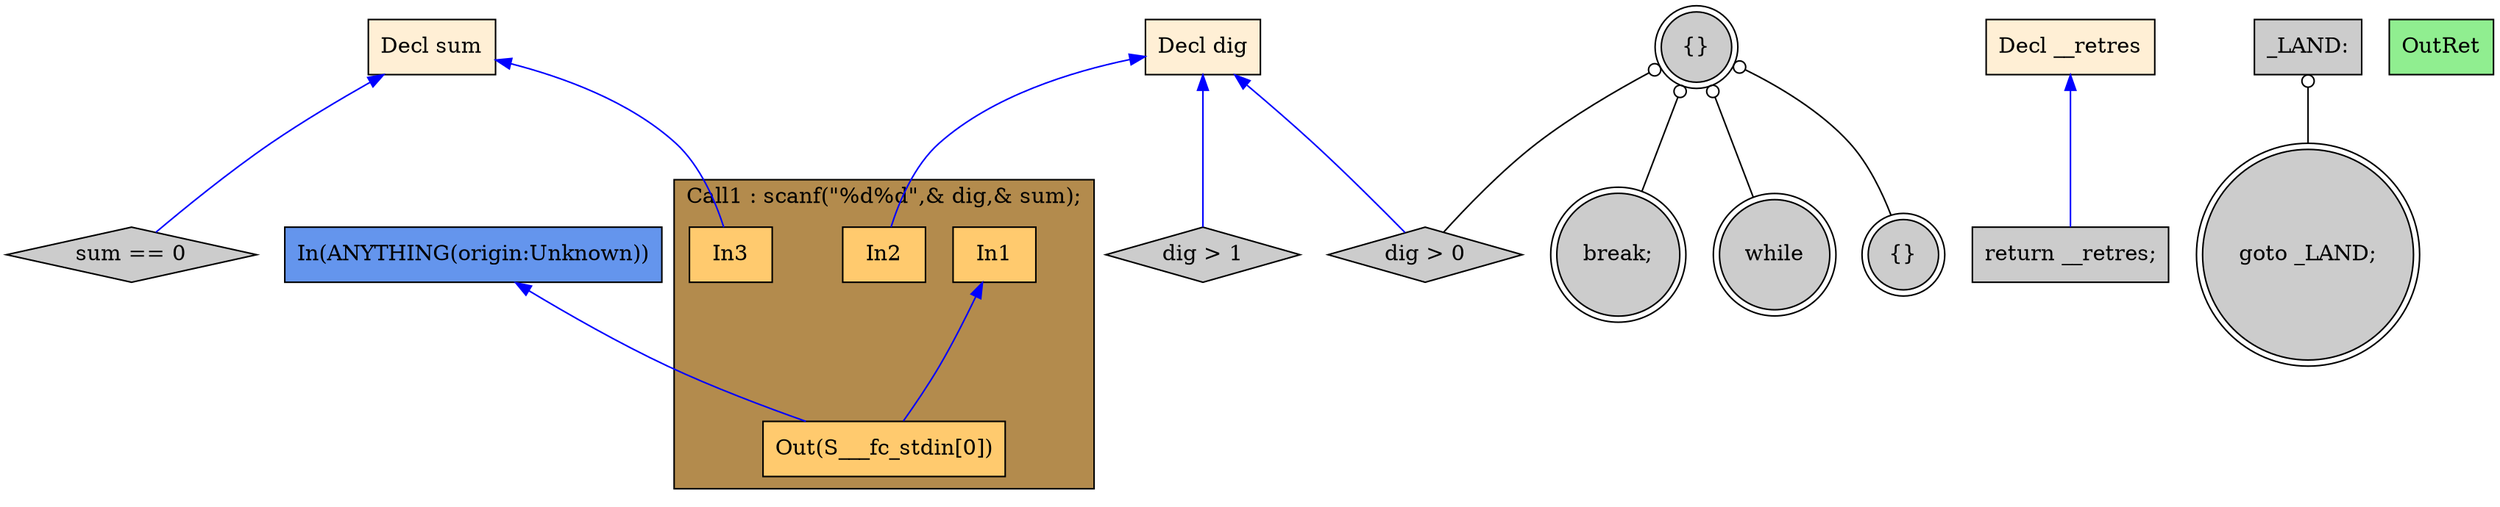 digraph G {
  rankdir=TB;
  node [style="filled", ];
  2 [label="Decl dig", fillcolor="#FFEFD5", shape=box, ];
  3 [label="Decl sum", fillcolor="#FFEFD5", shape=box, ];
  4 [label="Decl __retres", fillcolor="#FFEFD5", shape=box, ];
  6 [label="In1", fillcolor="#FFCA6E", shape=box, ];
  7 [label="In2", fillcolor="#FFCA6E", shape=box, ];
  8 [label="In3", fillcolor="#FFCA6E", shape=box, ];
  9 [label="Out(S___fc_stdin[0])", fillcolor="#FFCA6E", shape=box, ];
  10 [label="dig > 1", fillcolor="#CCCCCC", shape=diamond, ];
  11 [label="sum == 0", fillcolor="#CCCCCC", shape=diamond, ];
  12 [label="goto _LAND;", fillcolor="#CCCCCC", shape=doublecircle, ];
  13 [label="_LAND:", fillcolor="#CCCCCC", shape=box, ];
  14 [label="{}", fillcolor="#CCCCCC", shape=doublecircle, ];
  15 [label="while", fillcolor="#CCCCCC", shape=doublecircle, ];
  16 [label="dig > 0", fillcolor="#CCCCCC", shape=diamond, ];
  17 [label="{}", fillcolor="#CCCCCC", shape=doublecircle, ];
  18 [label="break;", fillcolor="#CCCCCC", shape=doublecircle, ];
  19 [label="return __retres;", fillcolor="#CCCCCC", shape=box, ];
  20 [label="OutRet", fillcolor="#90EE90", shape=box, ];
  21 [label="In(ANYTHING(origin:Unknown))", fillcolor="#6495ED", shape=box, ];
  
  subgraph cluster_Call1 { label="Call1 : scanf(\"%d%d\",& dig,& sum);";
                           fillcolor="#B38B4D"; style="filled"; 9;8;7;6;
     };
  
  edge [dir=back, ];
  2 -> 7 [color="#0000FF", ];
  3 -> 8 [color="#0000FF", ];
  6 -> 9 [color="#0000FF", ];
  21 -> 9 [color="#0000FF", ];
  2 -> 10 [color="#0000FF", ];
  3 -> 11 [color="#0000FF", ];
  13 -> 12 [color="#000000", arrowtail=odot, ];
  14 -> 15 [color="#000000", arrowtail=odot, ];
  2 -> 16 [color="#0000FF", ];
  14 -> 16 [color="#000000", arrowtail=odot, ];
  14 -> 17 [color="#000000", arrowtail=odot, ];
  14 -> 18 [color="#000000", arrowtail=odot, ];
  4 -> 19 [color="#0000FF", ];
  
  }